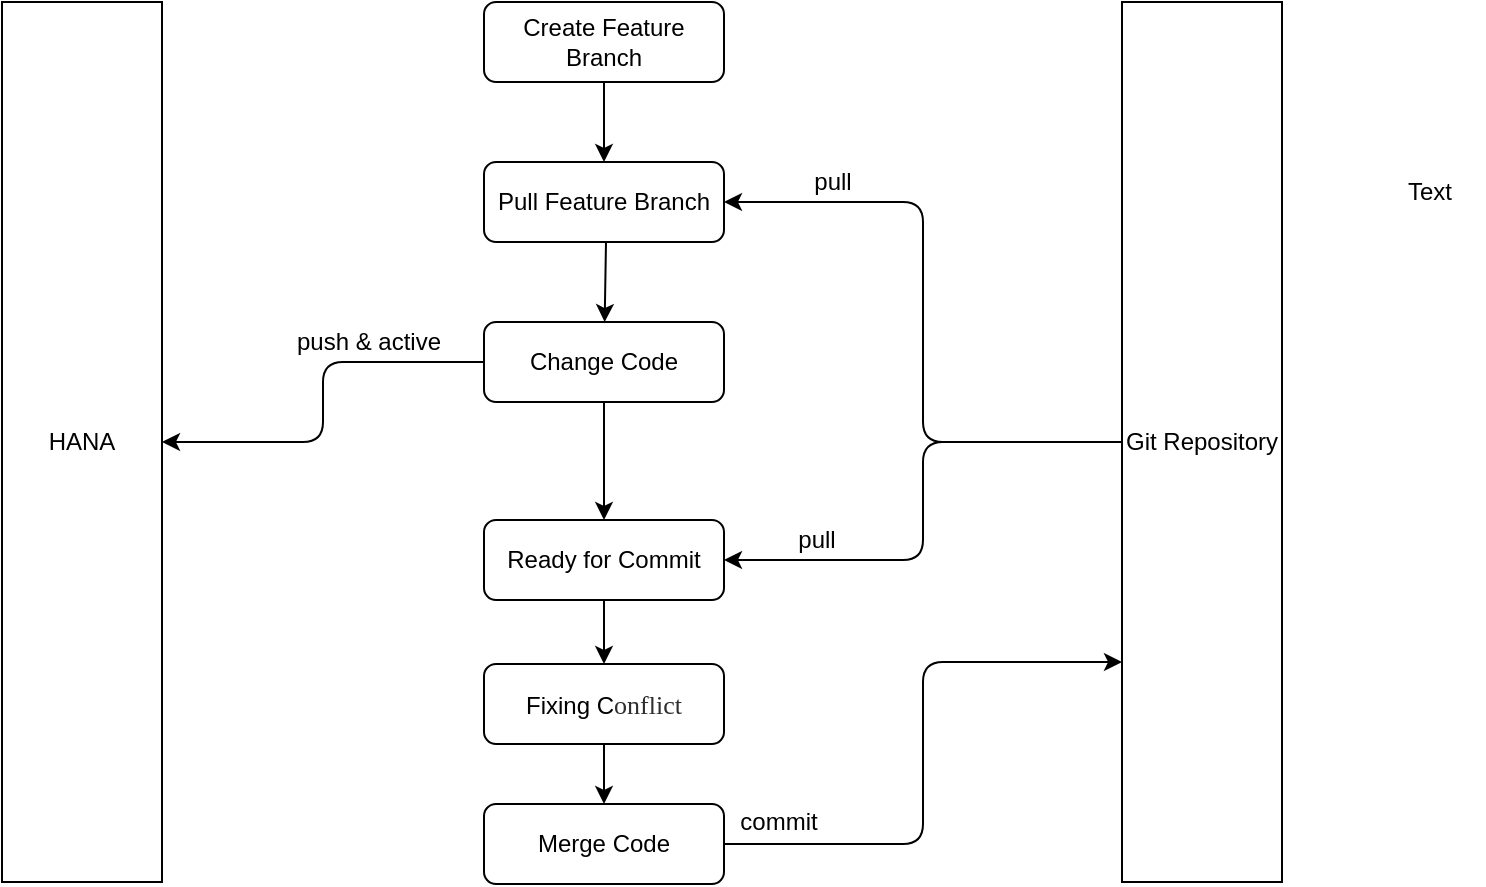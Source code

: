 <mxfile version="11.1.4" type="github"><diagram id="pjJx9J3N4vnPKHkF3vY-" name="Page-1"><mxGraphModel dx="1118" dy="592" grid="1" gridSize="10" guides="1" tooltips="1" connect="1" arrows="1" fold="1" page="1" pageScale="1" pageWidth="827" pageHeight="1169" math="0" shadow="0"><root><mxCell id="0"/><mxCell id="1" parent="0"/><mxCell id="Bj2rcL9_myEaG-QvVMp1-2" value="Create Feature Branch" style="rounded=1;whiteSpace=wrap;html=1;" vertex="1" parent="1"><mxGeometry x="281" y="80" width="120" height="40" as="geometry"/></mxCell><mxCell id="Bj2rcL9_myEaG-QvVMp1-3" value="HANA" style="rounded=0;whiteSpace=wrap;html=1;" vertex="1" parent="1"><mxGeometry x="40" y="80" width="80" height="440" as="geometry"/></mxCell><mxCell id="Bj2rcL9_myEaG-QvVMp1-6" value="Git Repository" style="rounded=0;whiteSpace=wrap;html=1;" vertex="1" parent="1"><mxGeometry x="600" y="80" width="80" height="440" as="geometry"/></mxCell><mxCell id="Bj2rcL9_myEaG-QvVMp1-8" value="Pull Feature Branch" style="rounded=1;whiteSpace=wrap;html=1;" vertex="1" parent="1"><mxGeometry x="281" y="160" width="120" height="40" as="geometry"/></mxCell><mxCell id="Bj2rcL9_myEaG-QvVMp1-11" value="" style="endArrow=classic;html=1;exitX=0.5;exitY=1;exitDx=0;exitDy=0;" edge="1" parent="1" source="Bj2rcL9_myEaG-QvVMp1-2" target="Bj2rcL9_myEaG-QvVMp1-8"><mxGeometry width="50" height="50" relative="1" as="geometry"><mxPoint x="131" y="280" as="sourcePoint"/><mxPoint x="181" y="230" as="targetPoint"/></mxGeometry></mxCell><mxCell id="Bj2rcL9_myEaG-QvVMp1-12" value="Change Code" style="rounded=1;whiteSpace=wrap;html=1;" vertex="1" parent="1"><mxGeometry x="281" y="240" width="120" height="40" as="geometry"/></mxCell><mxCell id="Bj2rcL9_myEaG-QvVMp1-13" value="" style="endArrow=classic;html=1;" edge="1" parent="1" target="Bj2rcL9_myEaG-QvVMp1-12"><mxGeometry width="50" height="50" relative="1" as="geometry"><mxPoint x="342" y="200" as="sourcePoint"/><mxPoint x="351" y="170" as="targetPoint"/></mxGeometry></mxCell><mxCell id="Bj2rcL9_myEaG-QvVMp1-14" value="" style="endArrow=classic;html=1;exitX=0;exitY=0.5;exitDx=0;exitDy=0;entryX=1;entryY=0.5;entryDx=0;entryDy=0;edgeStyle=orthogonalEdgeStyle;" edge="1" parent="1" source="Bj2rcL9_myEaG-QvVMp1-12" target="Bj2rcL9_myEaG-QvVMp1-3"><mxGeometry width="50" height="50" relative="1" as="geometry"><mxPoint x="400" y="340" as="sourcePoint"/><mxPoint x="450" y="290" as="targetPoint"/></mxGeometry></mxCell><mxCell id="Bj2rcL9_myEaG-QvVMp1-15" value="push &amp;amp; active" style="text;html=1;resizable=0;points=[];align=center;verticalAlign=middle;labelBackgroundColor=#ffffff;" vertex="1" connectable="0" parent="Bj2rcL9_myEaG-QvVMp1-14"><mxGeometry x="-0.414" y="2" relative="1" as="geometry"><mxPoint x="1" y="-12" as="offset"/></mxGeometry></mxCell><mxCell id="Bj2rcL9_myEaG-QvVMp1-16" value="" style="endArrow=classic;html=1;entryX=1;entryY=0.5;entryDx=0;entryDy=0;edgeStyle=orthogonalEdgeStyle;exitX=0;exitY=0.5;exitDx=0;exitDy=0;" edge="1" parent="1" source="Bj2rcL9_myEaG-QvVMp1-6" target="Bj2rcL9_myEaG-QvVMp1-8"><mxGeometry width="50" height="50" relative="1" as="geometry"><mxPoint x="420" y="220" as="sourcePoint"/><mxPoint x="310" y="310" as="targetPoint"/></mxGeometry></mxCell><mxCell id="Bj2rcL9_myEaG-QvVMp1-17" value="pull" style="text;html=1;resizable=0;points=[];align=center;verticalAlign=middle;labelBackgroundColor=#ffffff;" vertex="1" connectable="0" parent="Bj2rcL9_myEaG-QvVMp1-16"><mxGeometry x="0.672" y="1" relative="1" as="geometry"><mxPoint x="1" y="-11" as="offset"/></mxGeometry></mxCell><mxCell id="Bj2rcL9_myEaG-QvVMp1-18" value="Ready for Commit" style="rounded=1;whiteSpace=wrap;html=1;" vertex="1" parent="1"><mxGeometry x="281" y="339" width="120" height="40" as="geometry"/></mxCell><mxCell id="Bj2rcL9_myEaG-QvVMp1-20" value="" style="endArrow=classic;html=1;exitX=0;exitY=0.5;exitDx=0;exitDy=0;entryX=1;entryY=0.5;entryDx=0;entryDy=0;edgeStyle=orthogonalEdgeStyle;" edge="1" parent="1" source="Bj2rcL9_myEaG-QvVMp1-6" target="Bj2rcL9_myEaG-QvVMp1-18"><mxGeometry width="50" height="50" relative="1" as="geometry"><mxPoint x="440" y="390" as="sourcePoint"/><mxPoint x="490" y="340" as="targetPoint"/></mxGeometry></mxCell><mxCell id="Bj2rcL9_myEaG-QvVMp1-21" value="pull" style="text;html=1;resizable=0;points=[];align=center;verticalAlign=middle;labelBackgroundColor=#ffffff;" vertex="1" connectable="0" parent="Bj2rcL9_myEaG-QvVMp1-20"><mxGeometry x="0.692" y="-1" relative="1" as="geometry"><mxPoint x="6" y="-9" as="offset"/></mxGeometry></mxCell><mxCell id="Bj2rcL9_myEaG-QvVMp1-22" value="" style="endArrow=classic;html=1;exitX=0.5;exitY=1;exitDx=0;exitDy=0;" edge="1" parent="1" source="Bj2rcL9_myEaG-QvVMp1-12" target="Bj2rcL9_myEaG-QvVMp1-18"><mxGeometry width="50" height="50" relative="1" as="geometry"><mxPoint x="352" y="210" as="sourcePoint"/><mxPoint x="351.333" y="250" as="targetPoint"/></mxGeometry></mxCell><mxCell id="Bj2rcL9_myEaG-QvVMp1-23" value="Fixing C&lt;span style=&quot;color: rgb(46 , 46 , 46) ; font-family: &amp;#34;hei&amp;#34; ; font-size: 13px&quot;&gt;onflict&lt;/span&gt;" style="rounded=1;whiteSpace=wrap;html=1;" vertex="1" parent="1"><mxGeometry x="281" y="411" width="120" height="40" as="geometry"/></mxCell><mxCell id="Bj2rcL9_myEaG-QvVMp1-26" value="" style="endArrow=classic;html=1;exitX=0.5;exitY=1;exitDx=0;exitDy=0;entryX=0.5;entryY=0;entryDx=0;entryDy=0;" edge="1" parent="1" source="Bj2rcL9_myEaG-QvVMp1-18" target="Bj2rcL9_myEaG-QvVMp1-23"><mxGeometry width="50" height="50" relative="1" as="geometry"><mxPoint x="300" y="590" as="sourcePoint"/><mxPoint x="350" y="540" as="targetPoint"/></mxGeometry></mxCell><mxCell id="Bj2rcL9_myEaG-QvVMp1-27" value="Merge Code" style="rounded=1;whiteSpace=wrap;html=1;" vertex="1" parent="1"><mxGeometry x="281" y="481" width="120" height="40" as="geometry"/></mxCell><mxCell id="Bj2rcL9_myEaG-QvVMp1-28" value="" style="endArrow=classic;html=1;exitX=0.5;exitY=1;exitDx=0;exitDy=0;entryX=0.5;entryY=0;entryDx=0;entryDy=0;" edge="1" parent="1" source="Bj2rcL9_myEaG-QvVMp1-23" target="Bj2rcL9_myEaG-QvVMp1-27"><mxGeometry width="50" height="50" relative="1" as="geometry"><mxPoint x="380" y="650" as="sourcePoint"/><mxPoint x="430" y="600" as="targetPoint"/></mxGeometry></mxCell><mxCell id="Bj2rcL9_myEaG-QvVMp1-29" value="" style="endArrow=classic;html=1;exitX=1;exitY=0.5;exitDx=0;exitDy=0;entryX=0;entryY=0.75;entryDx=0;entryDy=0;edgeStyle=orthogonalEdgeStyle;" edge="1" parent="1" source="Bj2rcL9_myEaG-QvVMp1-27" target="Bj2rcL9_myEaG-QvVMp1-6"><mxGeometry width="50" height="50" relative="1" as="geometry"><mxPoint x="530" y="600" as="sourcePoint"/><mxPoint x="580" y="550" as="targetPoint"/></mxGeometry></mxCell><mxCell id="Bj2rcL9_myEaG-QvVMp1-30" value="commit" style="text;html=1;resizable=0;points=[];align=center;verticalAlign=middle;labelBackgroundColor=#ffffff;" vertex="1" connectable="0" parent="Bj2rcL9_myEaG-QvVMp1-29"><mxGeometry x="-0.809" y="4" relative="1" as="geometry"><mxPoint x="-1" y="-7" as="offset"/></mxGeometry></mxCell><mxCell id="Bj2rcL9_myEaG-QvVMp1-31" value="Text" style="text;html=1;resizable=0;points=[];autosize=1;align=left;verticalAlign=top;spacingTop=-4;" vertex="1" parent="1"><mxGeometry x="741" y="165" width="40" height="20" as="geometry"/></mxCell></root></mxGraphModel></diagram></mxfile>